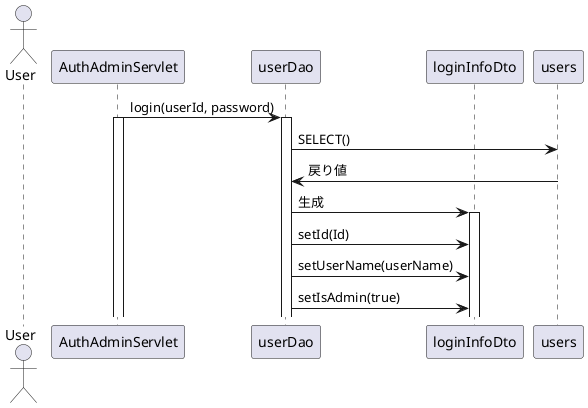 @startuml
actor User
participant AuthAdminServlet as A
participant userDao as B
participant loginInfoDto as C
participant users as D
A -> B: login(userId, password)
activate A
activate B
B -> D: SELECT()
D -> B: 戻り値
B -> C: 生成
activate C
B -> C: setId(Id)
B -> C: setUserName(userName)
B -> C: setIsAdmin(true)
@enduml